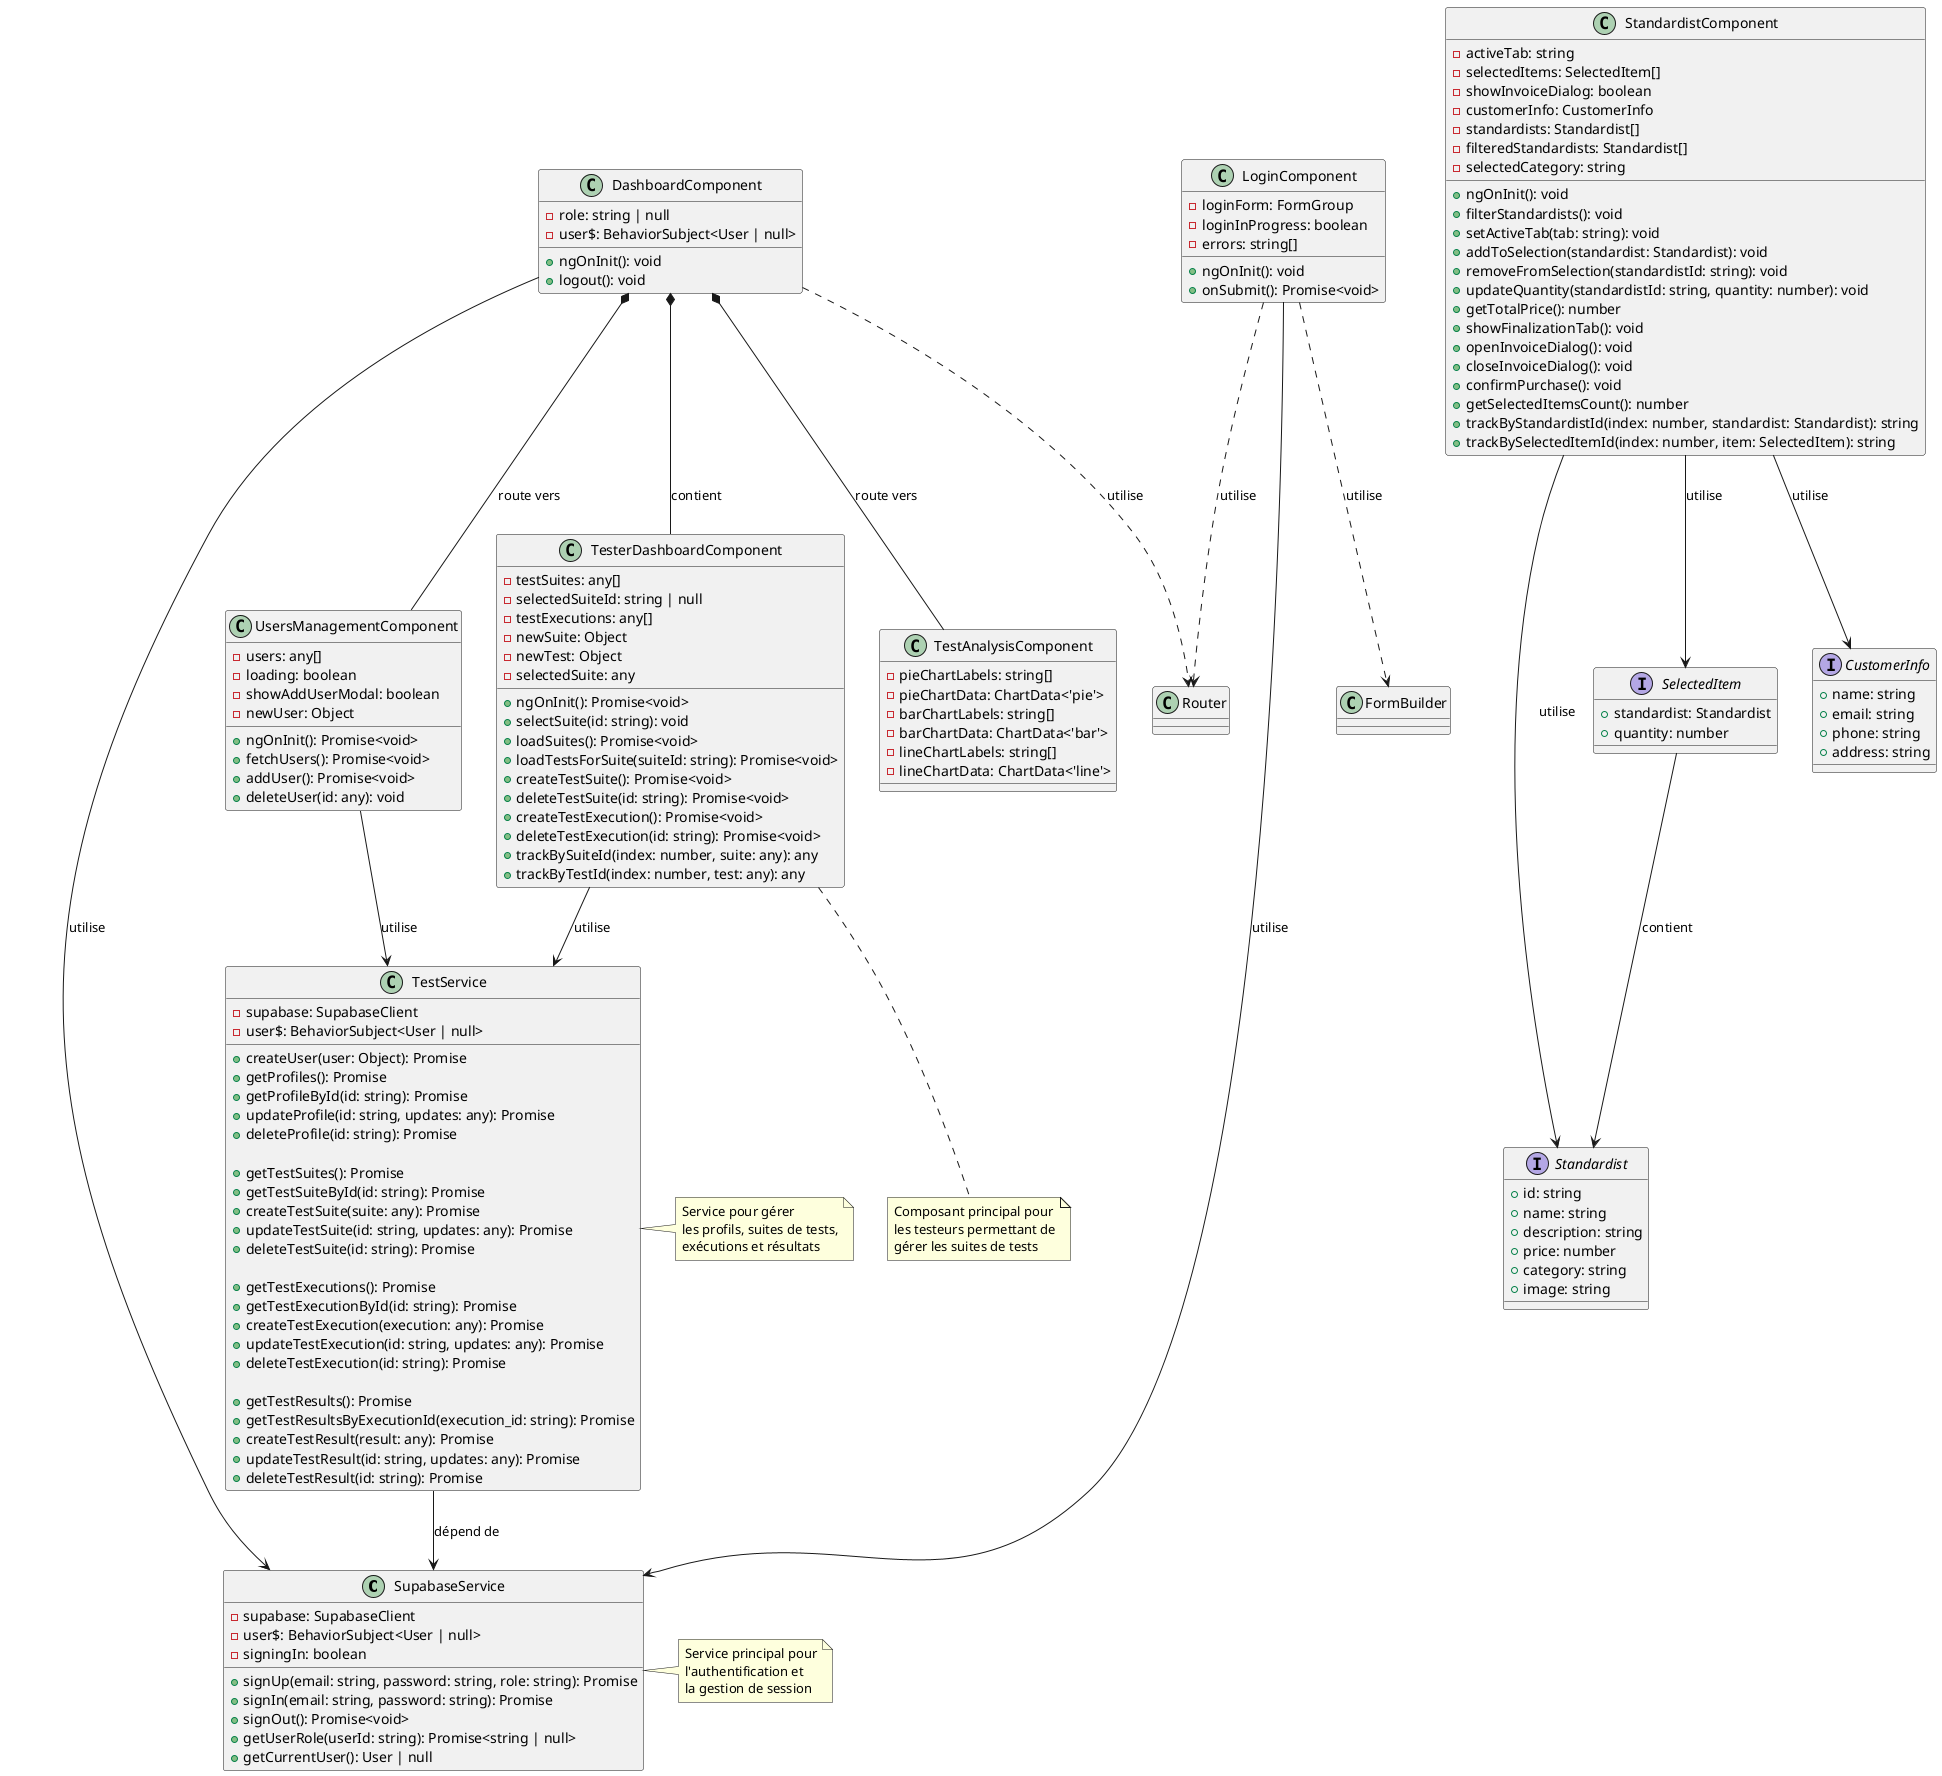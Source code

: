 @startuml Diagramme de Classes - Système de Gestion de Tests

' ==================================================
' SERVICES
' ==================================================

class SupabaseService {
  - supabase: SupabaseClient
  - user$: BehaviorSubject<User | null>
  - signingIn: boolean

  + signUp(email: string, password: string, role: string): Promise
  + signIn(email: string, password: string): Promise
  + signOut(): Promise<void>
  + getUserRole(userId: string): Promise<string | null>
  + getCurrentUser(): User | null
}

class TestService {
  - supabase: SupabaseClient
  - user$: BehaviorSubject<User | null>

  ' Gestion des profils
  + createUser(user: Object): Promise
  + getProfiles(): Promise
  + getProfileById(id: string): Promise
  + updateProfile(id: string, updates: any): Promise
  + deleteProfile(id: string): Promise

  ' Gestion des suites de tests
  + getTestSuites(): Promise
  + getTestSuiteById(id: string): Promise
  + createTestSuite(suite: any): Promise
  + updateTestSuite(id: string, updates: any): Promise
  + deleteTestSuite(id: string): Promise

  ' Gestion des exécutions de tests
  + getTestExecutions(): Promise
  + getTestExecutionById(id: string): Promise
  + createTestExecution(execution: any): Promise
  + updateTestExecution(id: string, updates: any): Promise
  + deleteTestExecution(id: string): Promise

  ' Gestion des résultats de tests
  + getTestResults(): Promise
  + getTestResultsByExecutionId(execution_id: string): Promise
  + createTestResult(result: any): Promise
  + updateTestResult(id: string, updates: any): Promise
  + deleteTestResult(id: string): Promise
}

' ==================================================
' COMPOSANTS
' ==================================================

class LoginComponent {
  - loginForm: FormGroup
  - loginInProgress: boolean
  - errors: string[]

  + ngOnInit(): void
  + onSubmit(): Promise<void>
}

class DashboardComponent {
  - role: string | null
  - user$: BehaviorSubject<User | null>

  + ngOnInit(): void
  + logout(): void
}

class UsersManagementComponent {
  - users: any[]
  - loading: boolean
  - showAddUserModal: boolean
  - newUser: Object

  + ngOnInit(): Promise<void>
  + fetchUsers(): Promise<void>
  + addUser(): Promise<void>
  + deleteUser(id: any): void
}

class TesterDashboardComponent {
  - testSuites: any[]
  - selectedSuiteId: string | null
  - testExecutions: any[]
  - newSuite: Object
  - newTest: Object
  - selectedSuite: any

  + ngOnInit(): Promise<void>
  + selectSuite(id: string): void
  + loadSuites(): Promise<void>
  + loadTestsForSuite(suiteId: string): Promise<void>
  + createTestSuite(): Promise<void>
  + deleteTestSuite(id: string): Promise<void>
  + createTestExecution(): Promise<void>
  + deleteTestExecution(id: string): Promise<void>
  + trackBySuiteId(index: number, suite: any): any
  + trackByTestId(index: number, test: any): any
}

class TestAnalysisComponent {
  - pieChartLabels: string[]
  - pieChartData: ChartData<'pie'>
  - barChartLabels: string[]
  - barChartData: ChartData<'bar'>
  - lineChartLabels: string[]
  - lineChartData: ChartData<'line'>
}

class StandardistComponent {
  - activeTab: string
  - selectedItems: SelectedItem[]
  - showInvoiceDialog: boolean
  - customerInfo: CustomerInfo
  - standardists: Standardist[]
  - filteredStandardists: Standardist[]
  - selectedCategory: string

  + ngOnInit(): void
  + filterStandardists(): void
  + setActiveTab(tab: string): void
  + addToSelection(standardist: Standardist): void
  + removeFromSelection(standardistId: string): void
  + updateQuantity(standardistId: string, quantity: number): void
  + getTotalPrice(): number
  + showFinalizationTab(): void
  + openInvoiceDialog(): void
  + closeInvoiceDialog(): void
  + confirmPurchase(): void
  + getSelectedItemsCount(): number
  + trackByStandardistId(index: number, standardist: Standardist): string
  + trackBySelectedItemId(index: number, item: SelectedItem): string
}

' ==================================================
' INTERFACES / MODÈLES
' ==================================================

interface Standardist {
  + id: string
  + name: string
  + description: string
  + price: number
  + category: string
  + image: string
}

interface SelectedItem {
  + standardist: Standardist
  + quantity: number
}

interface CustomerInfo {
  + name: string
  + email: string
  + phone: string
  + address: string
}

' ==================================================
' RELATIONS
' ==================================================

' Services utilisés par les composants
LoginComponent --> SupabaseService : utilise
DashboardComponent --> SupabaseService : utilise
UsersManagementComponent --> TestService : utilise
TesterDashboardComponent --> TestService : utilise

' TestService dépend de SupabaseService
TestService --> SupabaseService : dépend de

' StandardistComponent utilise les interfaces
StandardistComponent --> Standardist : utilise
StandardistComponent --> SelectedItem : utilise
StandardistComponent --> CustomerInfo : utilise
SelectedItem --> Standardist : contient

' Relations de navigation/composition
DashboardComponent *-- TesterDashboardComponent : contient
DashboardComponent *-- UsersManagementComponent : route vers
DashboardComponent *-- TestAnalysisComponent : route vers

' Angular Framework dependencies
LoginComponent ..> FormBuilder : utilise
LoginComponent ..> Router : utilise
DashboardComponent ..> Router : utilise

note right of SupabaseService
  Service principal pour
  l'authentification et
  la gestion de session
end note

note right of TestService
  Service pour gérer
  les profils, suites de tests,
  exécutions et résultats
end note

note bottom of TesterDashboardComponent
  Composant principal pour
  les testeurs permettant de
  gérer les suites de tests
end note

@enduml
